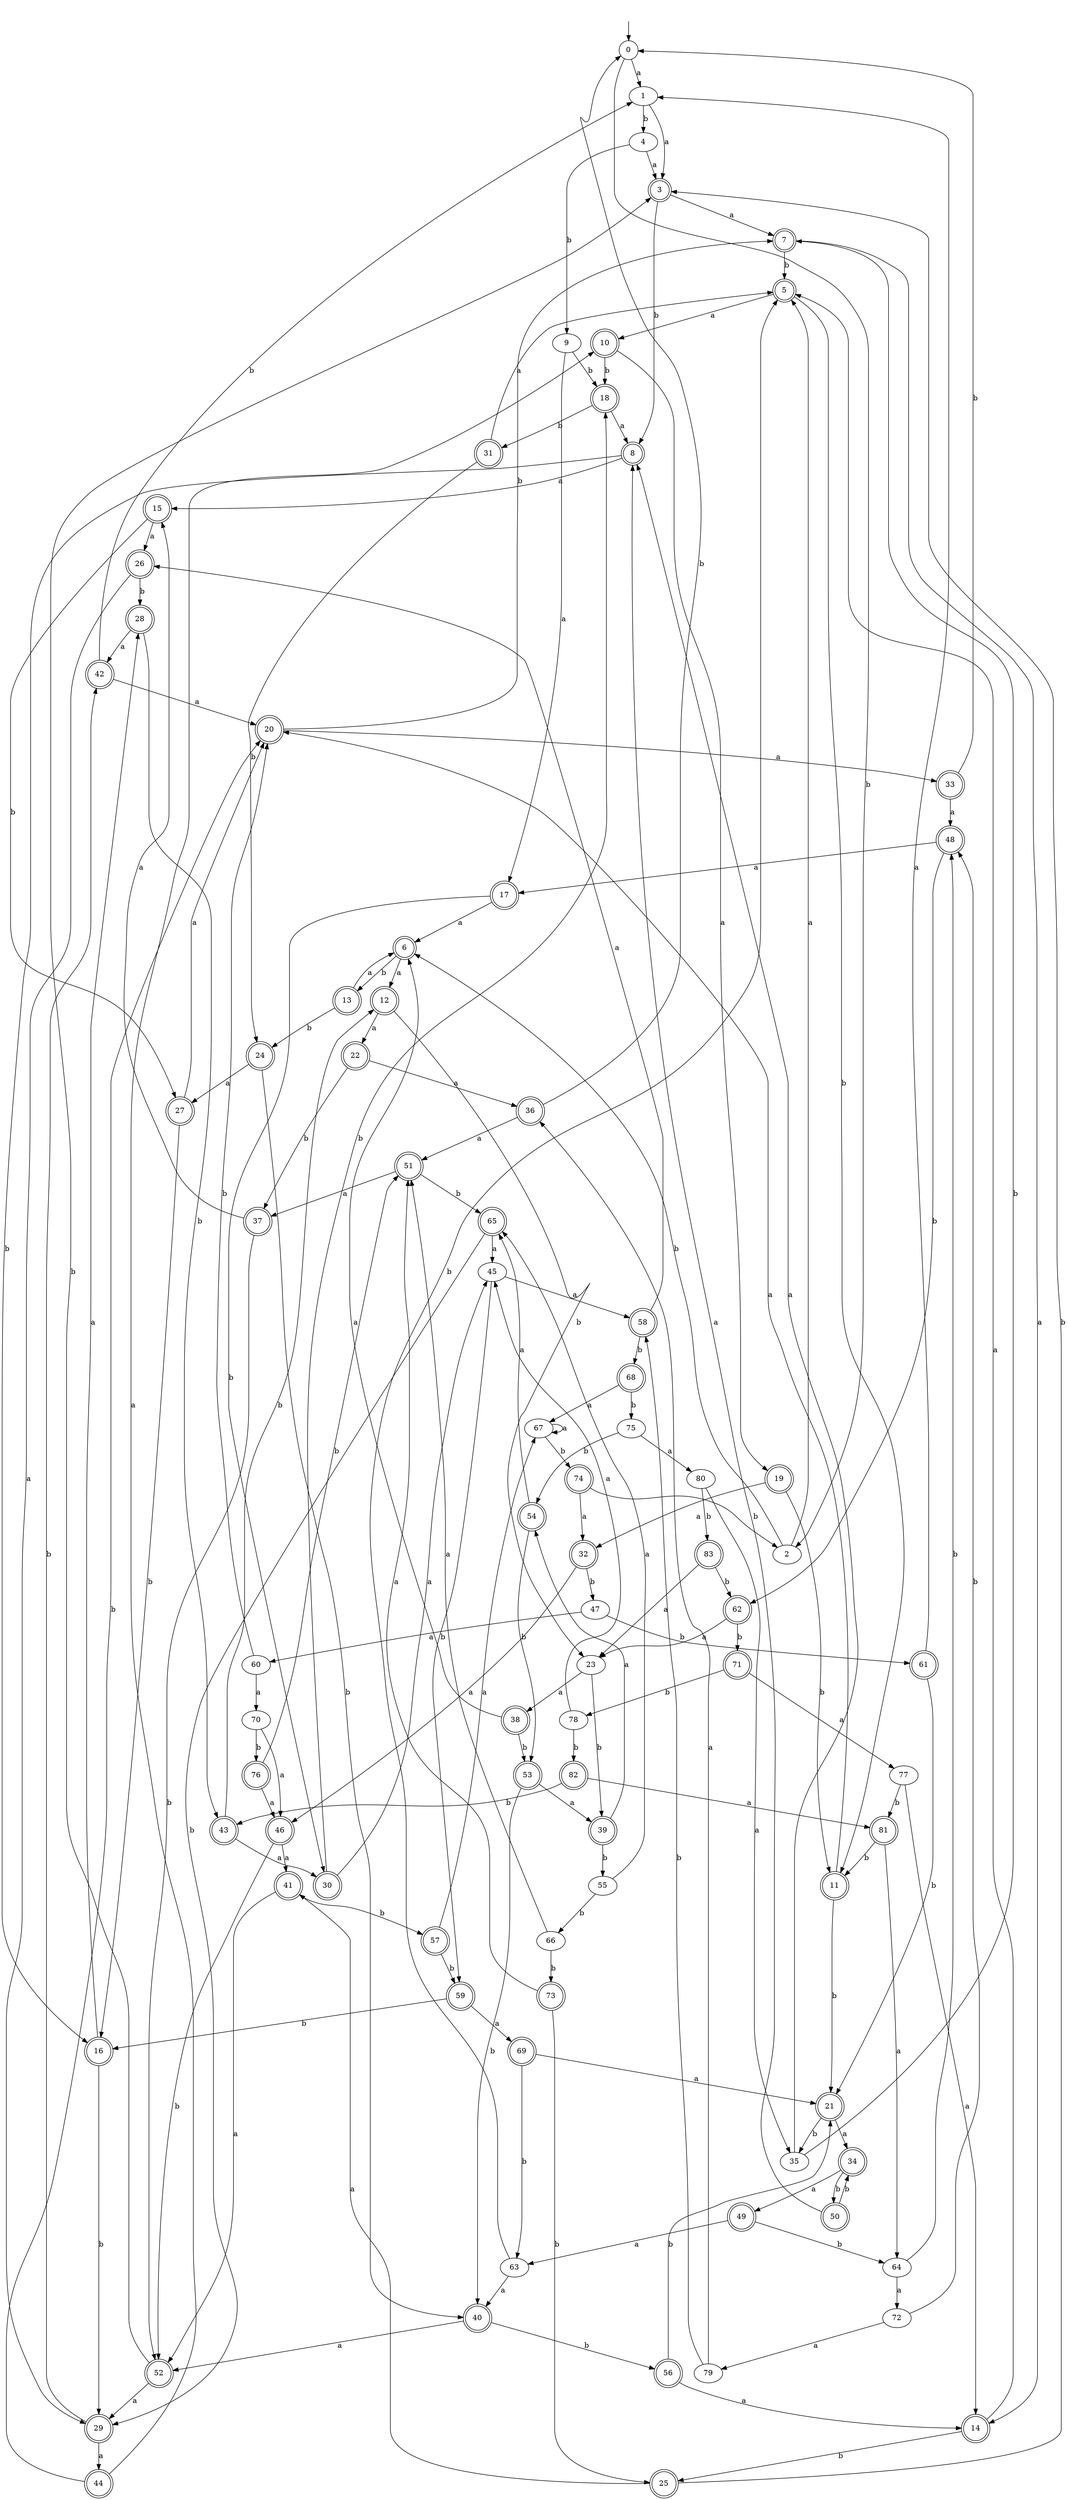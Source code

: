 digraph RandomDFA {
  __start0 [label="", shape=none];
  __start0 -> 0 [label=""];
  0 [shape=circle]
  0 -> 1 [label="a"]
  0 -> 2 [label="b"]
  1
  1 -> 3 [label="a"]
  1 -> 4 [label="b"]
  2
  2 -> 5 [label="a"]
  2 -> 6 [label="b"]
  3 [shape=doublecircle]
  3 -> 7 [label="a"]
  3 -> 8 [label="b"]
  4
  4 -> 3 [label="a"]
  4 -> 9 [label="b"]
  5 [shape=doublecircle]
  5 -> 10 [label="a"]
  5 -> 11 [label="b"]
  6 [shape=doublecircle]
  6 -> 12 [label="a"]
  6 -> 13 [label="b"]
  7 [shape=doublecircle]
  7 -> 14 [label="a"]
  7 -> 5 [label="b"]
  8 [shape=doublecircle]
  8 -> 15 [label="a"]
  8 -> 16 [label="b"]
  9
  9 -> 17 [label="a"]
  9 -> 18 [label="b"]
  10 [shape=doublecircle]
  10 -> 19 [label="a"]
  10 -> 18 [label="b"]
  11 [shape=doublecircle]
  11 -> 20 [label="a"]
  11 -> 21 [label="b"]
  12 [shape=doublecircle]
  12 -> 22 [label="a"]
  12 -> 23 [label="b"]
  13 [shape=doublecircle]
  13 -> 6 [label="a"]
  13 -> 24 [label="b"]
  14 [shape=doublecircle]
  14 -> 5 [label="a"]
  14 -> 25 [label="b"]
  15 [shape=doublecircle]
  15 -> 26 [label="a"]
  15 -> 27 [label="b"]
  16 [shape=doublecircle]
  16 -> 28 [label="a"]
  16 -> 29 [label="b"]
  17 [shape=doublecircle]
  17 -> 6 [label="a"]
  17 -> 30 [label="b"]
  18 [shape=doublecircle]
  18 -> 8 [label="a"]
  18 -> 31 [label="b"]
  19 [shape=doublecircle]
  19 -> 32 [label="a"]
  19 -> 11 [label="b"]
  20 [shape=doublecircle]
  20 -> 33 [label="a"]
  20 -> 7 [label="b"]
  21 [shape=doublecircle]
  21 -> 34 [label="a"]
  21 -> 35 [label="b"]
  22 [shape=doublecircle]
  22 -> 36 [label="a"]
  22 -> 37 [label="b"]
  23
  23 -> 38 [label="a"]
  23 -> 39 [label="b"]
  24 [shape=doublecircle]
  24 -> 27 [label="a"]
  24 -> 40 [label="b"]
  25 [shape=doublecircle]
  25 -> 41 [label="a"]
  25 -> 3 [label="b"]
  26 [shape=doublecircle]
  26 -> 29 [label="a"]
  26 -> 28 [label="b"]
  27 [shape=doublecircle]
  27 -> 20 [label="a"]
  27 -> 16 [label="b"]
  28 [shape=doublecircle]
  28 -> 42 [label="a"]
  28 -> 43 [label="b"]
  29 [shape=doublecircle]
  29 -> 44 [label="a"]
  29 -> 42 [label="b"]
  30 [shape=doublecircle]
  30 -> 45 [label="a"]
  30 -> 18 [label="b"]
  31 [shape=doublecircle]
  31 -> 5 [label="a"]
  31 -> 24 [label="b"]
  32 [shape=doublecircle]
  32 -> 46 [label="a"]
  32 -> 47 [label="b"]
  33 [shape=doublecircle]
  33 -> 48 [label="a"]
  33 -> 0 [label="b"]
  34 [shape=doublecircle]
  34 -> 49 [label="a"]
  34 -> 50 [label="b"]
  35
  35 -> 8 [label="a"]
  35 -> 7 [label="b"]
  36 [shape=doublecircle]
  36 -> 51 [label="a"]
  36 -> 0 [label="b"]
  37 [shape=doublecircle]
  37 -> 15 [label="a"]
  37 -> 52 [label="b"]
  38 [shape=doublecircle]
  38 -> 6 [label="a"]
  38 -> 53 [label="b"]
  39 [shape=doublecircle]
  39 -> 54 [label="a"]
  39 -> 55 [label="b"]
  40 [shape=doublecircle]
  40 -> 52 [label="a"]
  40 -> 56 [label="b"]
  41 [shape=doublecircle]
  41 -> 52 [label="a"]
  41 -> 57 [label="b"]
  42 [shape=doublecircle]
  42 -> 20 [label="a"]
  42 -> 1 [label="b"]
  43 [shape=doublecircle]
  43 -> 30 [label="a"]
  43 -> 12 [label="b"]
  44 [shape=doublecircle]
  44 -> 10 [label="a"]
  44 -> 20 [label="b"]
  45
  45 -> 58 [label="a"]
  45 -> 59 [label="b"]
  46 [shape=doublecircle]
  46 -> 41 [label="a"]
  46 -> 52 [label="b"]
  47
  47 -> 60 [label="a"]
  47 -> 61 [label="b"]
  48 [shape=doublecircle]
  48 -> 17 [label="a"]
  48 -> 62 [label="b"]
  49 [shape=doublecircle]
  49 -> 63 [label="a"]
  49 -> 64 [label="b"]
  50 [shape=doublecircle]
  50 -> 8 [label="a"]
  50 -> 34 [label="b"]
  51 [shape=doublecircle]
  51 -> 37 [label="a"]
  51 -> 65 [label="b"]
  52 [shape=doublecircle]
  52 -> 29 [label="a"]
  52 -> 3 [label="b"]
  53 [shape=doublecircle]
  53 -> 39 [label="a"]
  53 -> 40 [label="b"]
  54 [shape=doublecircle]
  54 -> 65 [label="a"]
  54 -> 53 [label="b"]
  55
  55 -> 65 [label="a"]
  55 -> 66 [label="b"]
  56 [shape=doublecircle]
  56 -> 14 [label="a"]
  56 -> 21 [label="b"]
  57 [shape=doublecircle]
  57 -> 67 [label="a"]
  57 -> 59 [label="b"]
  58 [shape=doublecircle]
  58 -> 26 [label="a"]
  58 -> 68 [label="b"]
  59 [shape=doublecircle]
  59 -> 69 [label="a"]
  59 -> 16 [label="b"]
  60
  60 -> 70 [label="a"]
  60 -> 20 [label="b"]
  61 [shape=doublecircle]
  61 -> 1 [label="a"]
  61 -> 21 [label="b"]
  62 [shape=doublecircle]
  62 -> 23 [label="a"]
  62 -> 71 [label="b"]
  63
  63 -> 40 [label="a"]
  63 -> 5 [label="b"]
  64
  64 -> 72 [label="a"]
  64 -> 48 [label="b"]
  65 [shape=doublecircle]
  65 -> 45 [label="a"]
  65 -> 29 [label="b"]
  66
  66 -> 51 [label="a"]
  66 -> 73 [label="b"]
  67
  67 -> 67 [label="a"]
  67 -> 74 [label="b"]
  68 [shape=doublecircle]
  68 -> 67 [label="a"]
  68 -> 75 [label="b"]
  69 [shape=doublecircle]
  69 -> 21 [label="a"]
  69 -> 63 [label="b"]
  70
  70 -> 46 [label="a"]
  70 -> 76 [label="b"]
  71 [shape=doublecircle]
  71 -> 77 [label="a"]
  71 -> 78 [label="b"]
  72
  72 -> 79 [label="a"]
  72 -> 48 [label="b"]
  73 [shape=doublecircle]
  73 -> 51 [label="a"]
  73 -> 25 [label="b"]
  74 [shape=doublecircle]
  74 -> 32 [label="a"]
  74 -> 2 [label="b"]
  75
  75 -> 80 [label="a"]
  75 -> 54 [label="b"]
  76 [shape=doublecircle]
  76 -> 46 [label="a"]
  76 -> 51 [label="b"]
  77
  77 -> 14 [label="a"]
  77 -> 81 [label="b"]
  78
  78 -> 45 [label="a"]
  78 -> 82 [label="b"]
  79
  79 -> 36 [label="a"]
  79 -> 58 [label="b"]
  80
  80 -> 35 [label="a"]
  80 -> 83 [label="b"]
  81 [shape=doublecircle]
  81 -> 64 [label="a"]
  81 -> 11 [label="b"]
  82 [shape=doublecircle]
  82 -> 81 [label="a"]
  82 -> 43 [label="b"]
  83 [shape=doublecircle]
  83 -> 23 [label="a"]
  83 -> 62 [label="b"]
}
